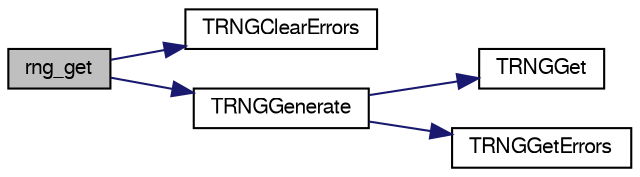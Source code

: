 digraph "rng_get"
{
  edge [fontname="FreeSans",fontsize="10",labelfontname="FreeSans",labelfontsize="10"];
  node [fontname="FreeSans",fontsize="10",shape=record];
  rankdir="LR";
  Node1 [label="rng_get",height=0.2,width=0.4,color="black", fillcolor="grey75", style="filled", fontcolor="black"];
  Node1 -> Node2 [color="midnightblue",fontsize="10",style="solid",fontname="FreeSans"];
  Node2 [label="TRNGClearErrors",height=0.2,width=0.4,color="black", fillcolor="white", style="filled",URL="$chibios_2mcu__periph_2rng__arch_8c.html#ab42f606a994be60241834bbae51f6add"];
  Node1 -> Node3 [color="midnightblue",fontsize="10",style="solid",fontname="FreeSans"];
  Node3 [label="TRNGGenerate",height=0.2,width=0.4,color="black", fillcolor="white", style="filled",URL="$chibios_2mcu__periph_2rng__arch_8c.html#a4d9bb543e51507e70fe894b31146d131"];
  Node3 -> Node4 [color="midnightblue",fontsize="10",style="solid",fontname="FreeSans"];
  Node4 [label="TRNGGet",height=0.2,width=0.4,color="black", fillcolor="white", style="filled",URL="$chibios_2mcu__periph_2rng__arch_8c.html#a58fdba00b42a0c78e254f58a15a7108d"];
  Node3 -> Node5 [color="midnightblue",fontsize="10",style="solid",fontname="FreeSans"];
  Node5 [label="TRNGGetErrors",height=0.2,width=0.4,color="black", fillcolor="white", style="filled",URL="$chibios_2mcu__periph_2rng__arch_8c.html#a5ae6c3da75d6267f96be24bb672796f4"];
}
